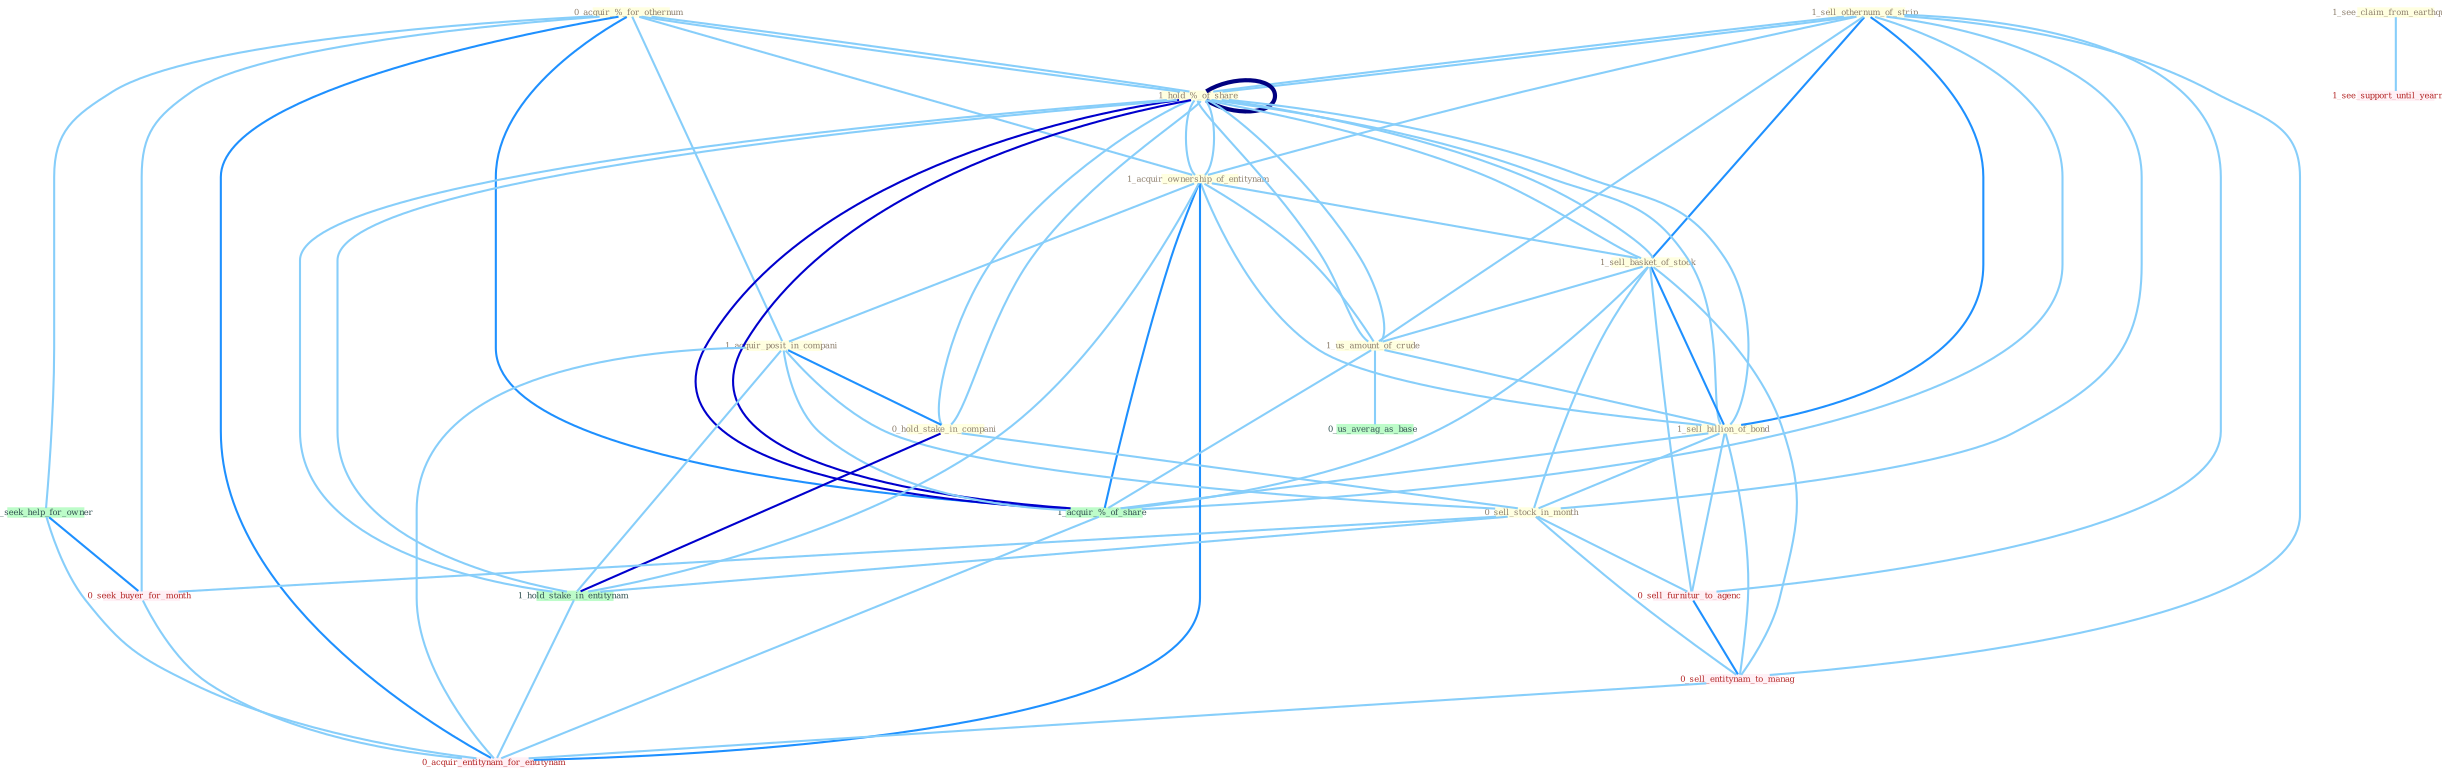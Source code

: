 Graph G{ 
    node
    [shape=polygon,style=filled,width=.5,height=.06,color="#BDFCC9",fixedsize=true,fontsize=4,
    fontcolor="#2f4f4f"];
    {node
    [color="#ffffe0", fontcolor="#8b7d6b"] "0_acquir_%_for_othernum " "1_sell_othernum_of_strip " "1_hold_%_of_share " "1_see_claim_from_earthquak " "1_acquir_ownership_of_entitynam " "1_acquir_posit_in_compani " "0_hold_stake_in_compani " "1_sell_basket_of_stock " "1_us_amount_of_crude " "1_sell_billion_of_bond " "0_sell_stock_in_month "}
{node [color="#fff0f5", fontcolor="#b22222"] "0_seek_buyer_for_month " "1_see_support_until_yearnum " "0_sell_furnitur_to_agenc " "0_sell_entitynam_to_manag " "0_acquir_entitynam_for_entitynam "}
edge [color="#B0E2FF"];

	"0_acquir_%_for_othernum " -- "1_hold_%_of_share " [w="1", color="#87cefa" ];
	"0_acquir_%_for_othernum " -- "1_acquir_ownership_of_entitynam " [w="1", color="#87cefa" ];
	"0_acquir_%_for_othernum " -- "1_acquir_posit_in_compani " [w="1", color="#87cefa" ];
	"0_acquir_%_for_othernum " -- "1_hold_%_of_share " [w="1", color="#87cefa" ];
	"0_acquir_%_for_othernum " -- "1_seek_help_for_owner " [w="1", color="#87cefa" ];
	"0_acquir_%_for_othernum " -- "0_seek_buyer_for_month " [w="1", color="#87cefa" ];
	"0_acquir_%_for_othernum " -- "1_acquir_%_of_share " [w="2", color="#1e90ff" , len=0.8];
	"0_acquir_%_for_othernum " -- "0_acquir_entitynam_for_entitynam " [w="2", color="#1e90ff" , len=0.8];
	"1_sell_othernum_of_strip " -- "1_hold_%_of_share " [w="1", color="#87cefa" ];
	"1_sell_othernum_of_strip " -- "1_acquir_ownership_of_entitynam " [w="1", color="#87cefa" ];
	"1_sell_othernum_of_strip " -- "1_sell_basket_of_stock " [w="2", color="#1e90ff" , len=0.8];
	"1_sell_othernum_of_strip " -- "1_us_amount_of_crude " [w="1", color="#87cefa" ];
	"1_sell_othernum_of_strip " -- "1_sell_billion_of_bond " [w="2", color="#1e90ff" , len=0.8];
	"1_sell_othernum_of_strip " -- "0_sell_stock_in_month " [w="1", color="#87cefa" ];
	"1_sell_othernum_of_strip " -- "1_hold_%_of_share " [w="1", color="#87cefa" ];
	"1_sell_othernum_of_strip " -- "1_acquir_%_of_share " [w="1", color="#87cefa" ];
	"1_sell_othernum_of_strip " -- "0_sell_furnitur_to_agenc " [w="1", color="#87cefa" ];
	"1_sell_othernum_of_strip " -- "0_sell_entitynam_to_manag " [w="1", color="#87cefa" ];
	"1_hold_%_of_share " -- "1_acquir_ownership_of_entitynam " [w="1", color="#87cefa" ];
	"1_hold_%_of_share " -- "0_hold_stake_in_compani " [w="1", color="#87cefa" ];
	"1_hold_%_of_share " -- "1_sell_basket_of_stock " [w="1", color="#87cefa" ];
	"1_hold_%_of_share " -- "1_us_amount_of_crude " [w="1", color="#87cefa" ];
	"1_hold_%_of_share " -- "1_sell_billion_of_bond " [w="1", color="#87cefa" ];
	"1_hold_%_of_share " -- "1_hold_%_of_share " [w="4", style=bold, color="#000080", len=0.4];
	"1_hold_%_of_share " -- "1_hold_stake_in_entitynam " [w="1", color="#87cefa" ];
	"1_hold_%_of_share " -- "1_acquir_%_of_share " [w="3", color="#0000cd" , len=0.6];
	"1_see_claim_from_earthquak " -- "1_see_support_until_yearnum " [w="1", color="#87cefa" ];
	"1_acquir_ownership_of_entitynam " -- "1_acquir_posit_in_compani " [w="1", color="#87cefa" ];
	"1_acquir_ownership_of_entitynam " -- "1_sell_basket_of_stock " [w="1", color="#87cefa" ];
	"1_acquir_ownership_of_entitynam " -- "1_us_amount_of_crude " [w="1", color="#87cefa" ];
	"1_acquir_ownership_of_entitynam " -- "1_sell_billion_of_bond " [w="1", color="#87cefa" ];
	"1_acquir_ownership_of_entitynam " -- "1_hold_%_of_share " [w="1", color="#87cefa" ];
	"1_acquir_ownership_of_entitynam " -- "1_hold_stake_in_entitynam " [w="1", color="#87cefa" ];
	"1_acquir_ownership_of_entitynam " -- "1_acquir_%_of_share " [w="2", color="#1e90ff" , len=0.8];
	"1_acquir_ownership_of_entitynam " -- "0_acquir_entitynam_for_entitynam " [w="2", color="#1e90ff" , len=0.8];
	"1_acquir_posit_in_compani " -- "0_hold_stake_in_compani " [w="2", color="#1e90ff" , len=0.8];
	"1_acquir_posit_in_compani " -- "0_sell_stock_in_month " [w="1", color="#87cefa" ];
	"1_acquir_posit_in_compani " -- "1_hold_stake_in_entitynam " [w="1", color="#87cefa" ];
	"1_acquir_posit_in_compani " -- "1_acquir_%_of_share " [w="1", color="#87cefa" ];
	"1_acquir_posit_in_compani " -- "0_acquir_entitynam_for_entitynam " [w="1", color="#87cefa" ];
	"0_hold_stake_in_compani " -- "0_sell_stock_in_month " [w="1", color="#87cefa" ];
	"0_hold_stake_in_compani " -- "1_hold_%_of_share " [w="1", color="#87cefa" ];
	"0_hold_stake_in_compani " -- "1_hold_stake_in_entitynam " [w="3", color="#0000cd" , len=0.6];
	"1_sell_basket_of_stock " -- "1_us_amount_of_crude " [w="1", color="#87cefa" ];
	"1_sell_basket_of_stock " -- "1_sell_billion_of_bond " [w="2", color="#1e90ff" , len=0.8];
	"1_sell_basket_of_stock " -- "0_sell_stock_in_month " [w="1", color="#87cefa" ];
	"1_sell_basket_of_stock " -- "1_hold_%_of_share " [w="1", color="#87cefa" ];
	"1_sell_basket_of_stock " -- "1_acquir_%_of_share " [w="1", color="#87cefa" ];
	"1_sell_basket_of_stock " -- "0_sell_furnitur_to_agenc " [w="1", color="#87cefa" ];
	"1_sell_basket_of_stock " -- "0_sell_entitynam_to_manag " [w="1", color="#87cefa" ];
	"1_us_amount_of_crude " -- "1_sell_billion_of_bond " [w="1", color="#87cefa" ];
	"1_us_amount_of_crude " -- "1_hold_%_of_share " [w="1", color="#87cefa" ];
	"1_us_amount_of_crude " -- "1_acquir_%_of_share " [w="1", color="#87cefa" ];
	"1_us_amount_of_crude " -- "0_us_averag_as_base " [w="1", color="#87cefa" ];
	"1_sell_billion_of_bond " -- "0_sell_stock_in_month " [w="1", color="#87cefa" ];
	"1_sell_billion_of_bond " -- "1_hold_%_of_share " [w="1", color="#87cefa" ];
	"1_sell_billion_of_bond " -- "1_acquir_%_of_share " [w="1", color="#87cefa" ];
	"1_sell_billion_of_bond " -- "0_sell_furnitur_to_agenc " [w="1", color="#87cefa" ];
	"1_sell_billion_of_bond " -- "0_sell_entitynam_to_manag " [w="1", color="#87cefa" ];
	"0_sell_stock_in_month " -- "1_hold_stake_in_entitynam " [w="1", color="#87cefa" ];
	"0_sell_stock_in_month " -- "0_seek_buyer_for_month " [w="1", color="#87cefa" ];
	"0_sell_stock_in_month " -- "0_sell_furnitur_to_agenc " [w="1", color="#87cefa" ];
	"0_sell_stock_in_month " -- "0_sell_entitynam_to_manag " [w="1", color="#87cefa" ];
	"1_hold_%_of_share " -- "1_hold_stake_in_entitynam " [w="1", color="#87cefa" ];
	"1_hold_%_of_share " -- "1_acquir_%_of_share " [w="3", color="#0000cd" , len=0.6];
	"1_hold_stake_in_entitynam " -- "0_acquir_entitynam_for_entitynam " [w="1", color="#87cefa" ];
	"1_seek_help_for_owner " -- "0_seek_buyer_for_month " [w="2", color="#1e90ff" , len=0.8];
	"1_seek_help_for_owner " -- "0_acquir_entitynam_for_entitynam " [w="1", color="#87cefa" ];
	"0_seek_buyer_for_month " -- "0_acquir_entitynam_for_entitynam " [w="1", color="#87cefa" ];
	"1_acquir_%_of_share " -- "0_acquir_entitynam_for_entitynam " [w="1", color="#87cefa" ];
	"0_sell_furnitur_to_agenc " -- "0_sell_entitynam_to_manag " [w="2", color="#1e90ff" , len=0.8];
	"0_sell_entitynam_to_manag " -- "0_acquir_entitynam_for_entitynam " [w="1", color="#87cefa" ];
}
